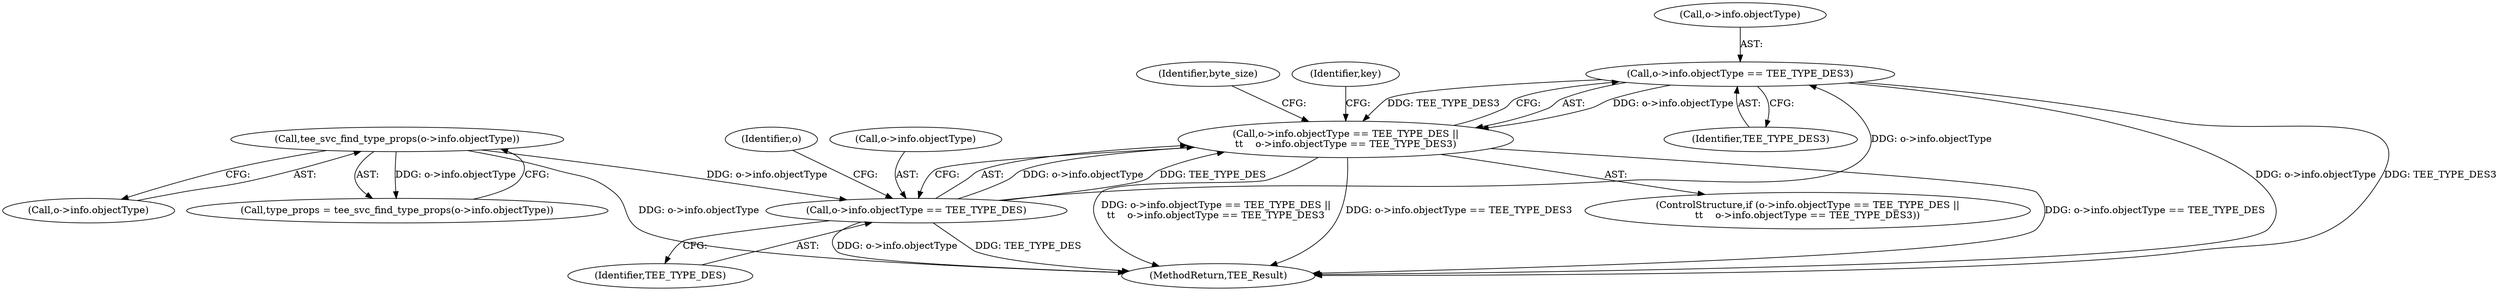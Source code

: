digraph "0_optee_os_a637243270fc1faae16de059091795c32d86e65e_0@pointer" {
"1000293" [label="(Call,o->info.objectType == TEE_TYPE_DES3)"];
"1000286" [label="(Call,o->info.objectType == TEE_TYPE_DES)"];
"1000176" [label="(Call,tee_svc_find_type_props(o->info.objectType))"];
"1000285" [label="(Call,o->info.objectType == TEE_TYPE_DES ||\n\t\t    o->info.objectType == TEE_TYPE_DES3)"];
"1000285" [label="(Call,o->info.objectType == TEE_TYPE_DES ||\n\t\t    o->info.objectType == TEE_TYPE_DES3)"];
"1000177" [label="(Call,o->info.objectType)"];
"1000293" [label="(Call,o->info.objectType == TEE_TYPE_DES3)"];
"1000302" [label="(Identifier,byte_size)"];
"1000311" [label="(Identifier,key)"];
"1000294" [label="(Call,o->info.objectType)"];
"1000299" [label="(Identifier,TEE_TYPE_DES3)"];
"1000286" [label="(Call,o->info.objectType == TEE_TYPE_DES)"];
"1000287" [label="(Call,o->info.objectType)"];
"1000176" [label="(Call,tee_svc_find_type_props(o->info.objectType))"];
"1000284" [label="(ControlStructure,if (o->info.objectType == TEE_TYPE_DES ||\n\t\t    o->info.objectType == TEE_TYPE_DES3))"];
"1000446" [label="(MethodReturn,TEE_Result)"];
"1000174" [label="(Call,type_props = tee_svc_find_type_props(o->info.objectType))"];
"1000296" [label="(Identifier,o)"];
"1000292" [label="(Identifier,TEE_TYPE_DES)"];
"1000293" -> "1000285"  [label="AST: "];
"1000293" -> "1000299"  [label="CFG: "];
"1000294" -> "1000293"  [label="AST: "];
"1000299" -> "1000293"  [label="AST: "];
"1000285" -> "1000293"  [label="CFG: "];
"1000293" -> "1000446"  [label="DDG: o->info.objectType"];
"1000293" -> "1000446"  [label="DDG: TEE_TYPE_DES3"];
"1000293" -> "1000285"  [label="DDG: o->info.objectType"];
"1000293" -> "1000285"  [label="DDG: TEE_TYPE_DES3"];
"1000286" -> "1000293"  [label="DDG: o->info.objectType"];
"1000286" -> "1000285"  [label="AST: "];
"1000286" -> "1000292"  [label="CFG: "];
"1000287" -> "1000286"  [label="AST: "];
"1000292" -> "1000286"  [label="AST: "];
"1000296" -> "1000286"  [label="CFG: "];
"1000285" -> "1000286"  [label="CFG: "];
"1000286" -> "1000446"  [label="DDG: TEE_TYPE_DES"];
"1000286" -> "1000446"  [label="DDG: o->info.objectType"];
"1000286" -> "1000285"  [label="DDG: o->info.objectType"];
"1000286" -> "1000285"  [label="DDG: TEE_TYPE_DES"];
"1000176" -> "1000286"  [label="DDG: o->info.objectType"];
"1000176" -> "1000174"  [label="AST: "];
"1000176" -> "1000177"  [label="CFG: "];
"1000177" -> "1000176"  [label="AST: "];
"1000174" -> "1000176"  [label="CFG: "];
"1000176" -> "1000446"  [label="DDG: o->info.objectType"];
"1000176" -> "1000174"  [label="DDG: o->info.objectType"];
"1000285" -> "1000284"  [label="AST: "];
"1000302" -> "1000285"  [label="CFG: "];
"1000311" -> "1000285"  [label="CFG: "];
"1000285" -> "1000446"  [label="DDG: o->info.objectType == TEE_TYPE_DES"];
"1000285" -> "1000446"  [label="DDG: o->info.objectType == TEE_TYPE_DES ||\n\t\t    o->info.objectType == TEE_TYPE_DES3"];
"1000285" -> "1000446"  [label="DDG: o->info.objectType == TEE_TYPE_DES3"];
}
